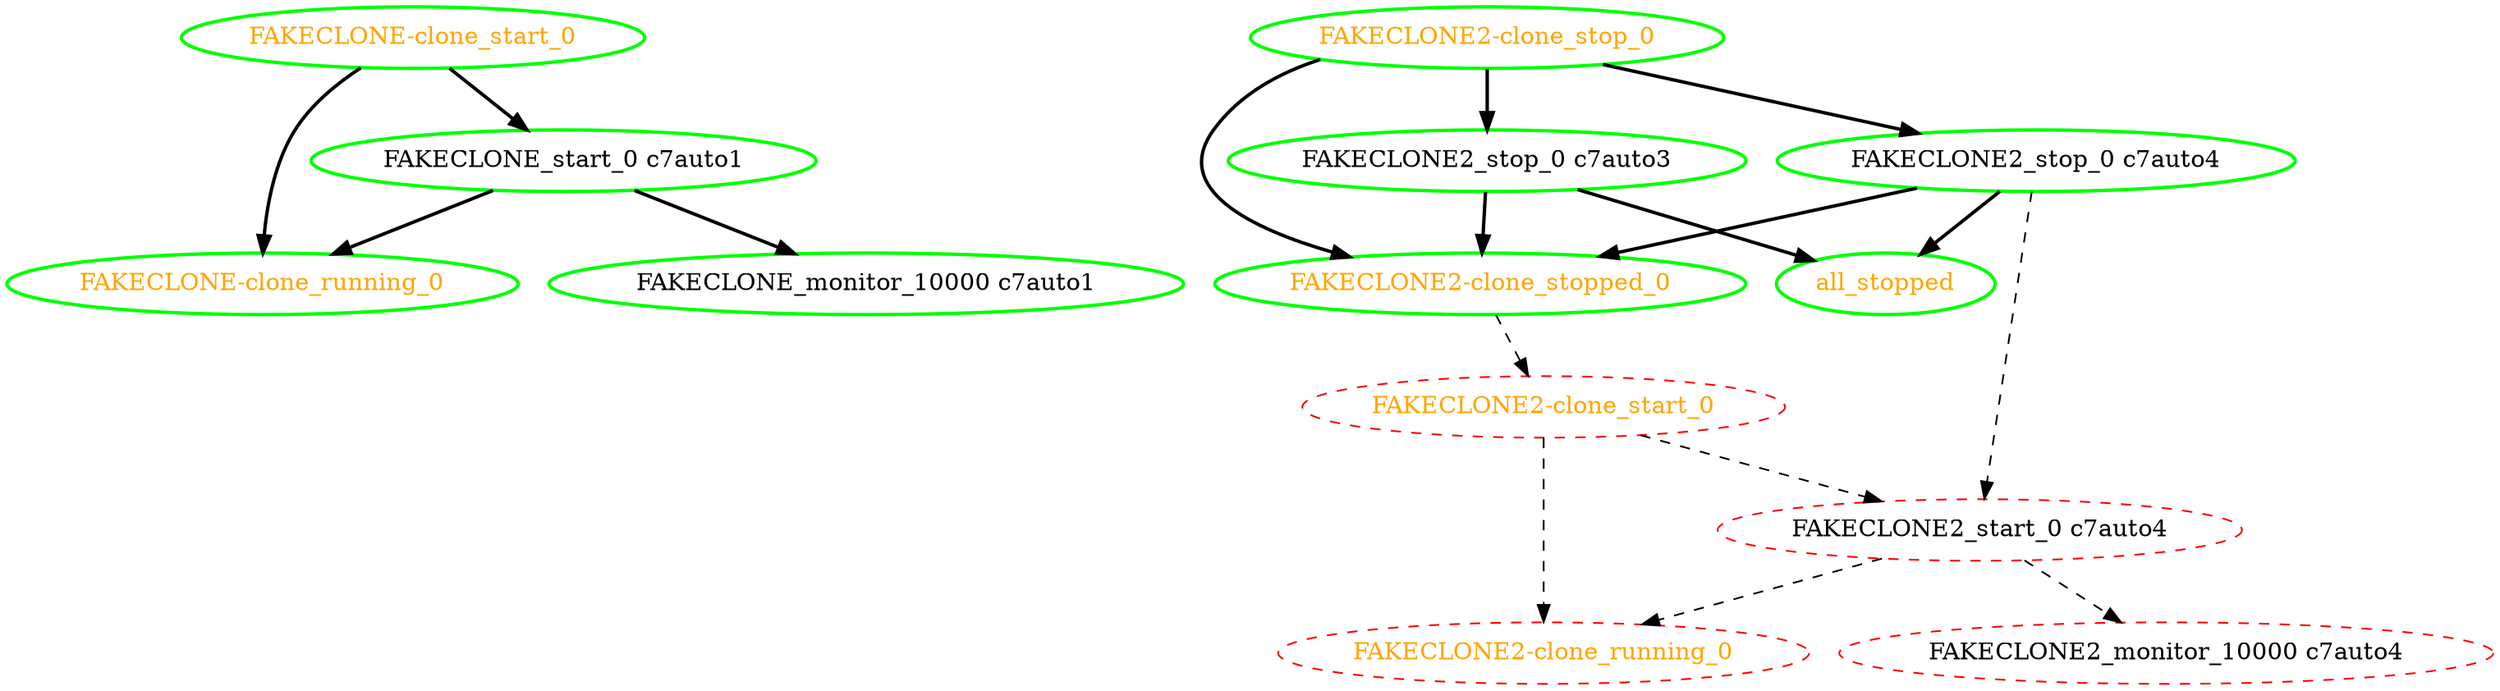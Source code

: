  digraph "g" {
"FAKECLONE-clone_running_0" [ style=bold color="green" fontcolor="orange"]
"FAKECLONE-clone_start_0" -> "FAKECLONE-clone_running_0" [ style = bold]
"FAKECLONE-clone_start_0" -> "FAKECLONE_start_0 c7auto1" [ style = bold]
"FAKECLONE-clone_start_0" [ style=bold color="green" fontcolor="orange"]
"FAKECLONE2-clone_running_0" [ style=dashed color="red" fontcolor="orange"]
"FAKECLONE2-clone_start_0" -> "FAKECLONE2-clone_running_0" [ style = dashed]
"FAKECLONE2-clone_start_0" -> "FAKECLONE2_start_0 c7auto4" [ style = dashed]
"FAKECLONE2-clone_start_0" [ style=dashed color="red" fontcolor="orange"]
"FAKECLONE2-clone_stop_0" -> "FAKECLONE2-clone_stopped_0" [ style = bold]
"FAKECLONE2-clone_stop_0" -> "FAKECLONE2_stop_0 c7auto3" [ style = bold]
"FAKECLONE2-clone_stop_0" -> "FAKECLONE2_stop_0 c7auto4" [ style = bold]
"FAKECLONE2-clone_stop_0" [ style=bold color="green" fontcolor="orange"]
"FAKECLONE2-clone_stopped_0" -> "FAKECLONE2-clone_start_0" [ style = dashed]
"FAKECLONE2-clone_stopped_0" [ style=bold color="green" fontcolor="orange"]
"FAKECLONE2_monitor_10000 c7auto4" [ style=dashed color="red" fontcolor="black"]
"FAKECLONE2_start_0 c7auto4" -> "FAKECLONE2-clone_running_0" [ style = dashed]
"FAKECLONE2_start_0 c7auto4" -> "FAKECLONE2_monitor_10000 c7auto4" [ style = dashed]
"FAKECLONE2_start_0 c7auto4" [ style=dashed color="red" fontcolor="black"]
"FAKECLONE2_stop_0 c7auto3" -> "FAKECLONE2-clone_stopped_0" [ style = bold]
"FAKECLONE2_stop_0 c7auto3" -> "all_stopped" [ style = bold]
"FAKECLONE2_stop_0 c7auto3" [ style=bold color="green" fontcolor="black"]
"FAKECLONE2_stop_0 c7auto4" -> "FAKECLONE2-clone_stopped_0" [ style = bold]
"FAKECLONE2_stop_0 c7auto4" -> "FAKECLONE2_start_0 c7auto4" [ style = dashed]
"FAKECLONE2_stop_0 c7auto4" -> "all_stopped" [ style = bold]
"FAKECLONE2_stop_0 c7auto4" [ style=bold color="green" fontcolor="black"]
"FAKECLONE_monitor_10000 c7auto1" [ style=bold color="green" fontcolor="black"]
"FAKECLONE_start_0 c7auto1" -> "FAKECLONE-clone_running_0" [ style = bold]
"FAKECLONE_start_0 c7auto1" -> "FAKECLONE_monitor_10000 c7auto1" [ style = bold]
"FAKECLONE_start_0 c7auto1" [ style=bold color="green" fontcolor="black"]
"all_stopped" [ style=bold color="green" fontcolor="orange"]
}
